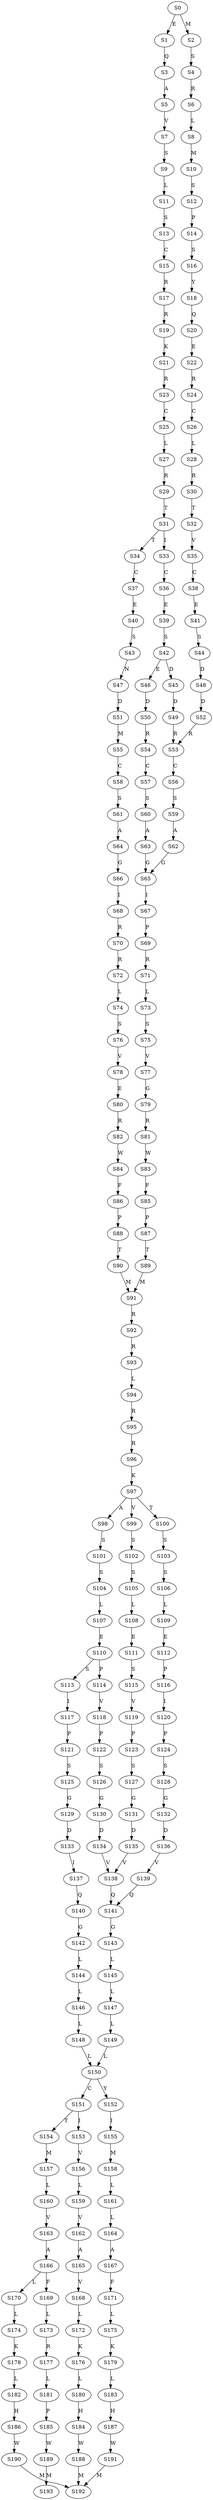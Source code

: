 strict digraph  {
	S0 -> S1 [ label = E ];
	S0 -> S2 [ label = M ];
	S1 -> S3 [ label = Q ];
	S2 -> S4 [ label = S ];
	S3 -> S5 [ label = A ];
	S4 -> S6 [ label = R ];
	S5 -> S7 [ label = V ];
	S6 -> S8 [ label = L ];
	S7 -> S9 [ label = S ];
	S8 -> S10 [ label = M ];
	S9 -> S11 [ label = L ];
	S10 -> S12 [ label = S ];
	S11 -> S13 [ label = S ];
	S12 -> S14 [ label = P ];
	S13 -> S15 [ label = C ];
	S14 -> S16 [ label = S ];
	S15 -> S17 [ label = R ];
	S16 -> S18 [ label = Y ];
	S17 -> S19 [ label = R ];
	S18 -> S20 [ label = Q ];
	S19 -> S21 [ label = K ];
	S20 -> S22 [ label = E ];
	S21 -> S23 [ label = R ];
	S22 -> S24 [ label = R ];
	S23 -> S25 [ label = C ];
	S24 -> S26 [ label = C ];
	S25 -> S27 [ label = L ];
	S26 -> S28 [ label = L ];
	S27 -> S29 [ label = R ];
	S28 -> S30 [ label = R ];
	S29 -> S31 [ label = T ];
	S30 -> S32 [ label = T ];
	S31 -> S33 [ label = I ];
	S31 -> S34 [ label = T ];
	S32 -> S35 [ label = V ];
	S33 -> S36 [ label = C ];
	S34 -> S37 [ label = C ];
	S35 -> S38 [ label = C ];
	S36 -> S39 [ label = E ];
	S37 -> S40 [ label = E ];
	S38 -> S41 [ label = E ];
	S39 -> S42 [ label = S ];
	S40 -> S43 [ label = S ];
	S41 -> S44 [ label = S ];
	S42 -> S45 [ label = D ];
	S42 -> S46 [ label = E ];
	S43 -> S47 [ label = N ];
	S44 -> S48 [ label = D ];
	S45 -> S49 [ label = D ];
	S46 -> S50 [ label = D ];
	S47 -> S51 [ label = D ];
	S48 -> S52 [ label = D ];
	S49 -> S53 [ label = R ];
	S50 -> S54 [ label = R ];
	S51 -> S55 [ label = M ];
	S52 -> S53 [ label = R ];
	S53 -> S56 [ label = C ];
	S54 -> S57 [ label = C ];
	S55 -> S58 [ label = C ];
	S56 -> S59 [ label = S ];
	S57 -> S60 [ label = S ];
	S58 -> S61 [ label = S ];
	S59 -> S62 [ label = A ];
	S60 -> S63 [ label = A ];
	S61 -> S64 [ label = A ];
	S62 -> S65 [ label = G ];
	S63 -> S65 [ label = G ];
	S64 -> S66 [ label = G ];
	S65 -> S67 [ label = I ];
	S66 -> S68 [ label = I ];
	S67 -> S69 [ label = P ];
	S68 -> S70 [ label = R ];
	S69 -> S71 [ label = R ];
	S70 -> S72 [ label = R ];
	S71 -> S73 [ label = L ];
	S72 -> S74 [ label = L ];
	S73 -> S75 [ label = S ];
	S74 -> S76 [ label = S ];
	S75 -> S77 [ label = V ];
	S76 -> S78 [ label = V ];
	S77 -> S79 [ label = G ];
	S78 -> S80 [ label = E ];
	S79 -> S81 [ label = R ];
	S80 -> S82 [ label = R ];
	S81 -> S83 [ label = W ];
	S82 -> S84 [ label = W ];
	S83 -> S85 [ label = F ];
	S84 -> S86 [ label = F ];
	S85 -> S87 [ label = P ];
	S86 -> S88 [ label = P ];
	S87 -> S89 [ label = T ];
	S88 -> S90 [ label = T ];
	S89 -> S91 [ label = M ];
	S90 -> S91 [ label = M ];
	S91 -> S92 [ label = R ];
	S92 -> S93 [ label = R ];
	S93 -> S94 [ label = L ];
	S94 -> S95 [ label = R ];
	S95 -> S96 [ label = R ];
	S96 -> S97 [ label = K ];
	S97 -> S98 [ label = A ];
	S97 -> S99 [ label = V ];
	S97 -> S100 [ label = T ];
	S98 -> S101 [ label = S ];
	S99 -> S102 [ label = S ];
	S100 -> S103 [ label = S ];
	S101 -> S104 [ label = S ];
	S102 -> S105 [ label = S ];
	S103 -> S106 [ label = S ];
	S104 -> S107 [ label = L ];
	S105 -> S108 [ label = L ];
	S106 -> S109 [ label = L ];
	S107 -> S110 [ label = E ];
	S108 -> S111 [ label = E ];
	S109 -> S112 [ label = E ];
	S110 -> S113 [ label = S ];
	S110 -> S114 [ label = P ];
	S111 -> S115 [ label = S ];
	S112 -> S116 [ label = P ];
	S113 -> S117 [ label = I ];
	S114 -> S118 [ label = V ];
	S115 -> S119 [ label = V ];
	S116 -> S120 [ label = I ];
	S117 -> S121 [ label = P ];
	S118 -> S122 [ label = P ];
	S119 -> S123 [ label = P ];
	S120 -> S124 [ label = P ];
	S121 -> S125 [ label = S ];
	S122 -> S126 [ label = S ];
	S123 -> S127 [ label = S ];
	S124 -> S128 [ label = S ];
	S125 -> S129 [ label = G ];
	S126 -> S130 [ label = G ];
	S127 -> S131 [ label = G ];
	S128 -> S132 [ label = G ];
	S129 -> S133 [ label = D ];
	S130 -> S134 [ label = D ];
	S131 -> S135 [ label = D ];
	S132 -> S136 [ label = D ];
	S133 -> S137 [ label = I ];
	S134 -> S138 [ label = V ];
	S135 -> S138 [ label = V ];
	S136 -> S139 [ label = V ];
	S137 -> S140 [ label = Q ];
	S138 -> S141 [ label = Q ];
	S139 -> S141 [ label = Q ];
	S140 -> S142 [ label = G ];
	S141 -> S143 [ label = G ];
	S142 -> S144 [ label = L ];
	S143 -> S145 [ label = L ];
	S144 -> S146 [ label = L ];
	S145 -> S147 [ label = L ];
	S146 -> S148 [ label = L ];
	S147 -> S149 [ label = L ];
	S148 -> S150 [ label = L ];
	S149 -> S150 [ label = L ];
	S150 -> S151 [ label = C ];
	S150 -> S152 [ label = Y ];
	S151 -> S153 [ label = I ];
	S151 -> S154 [ label = T ];
	S152 -> S155 [ label = I ];
	S153 -> S156 [ label = V ];
	S154 -> S157 [ label = M ];
	S155 -> S158 [ label = M ];
	S156 -> S159 [ label = L ];
	S157 -> S160 [ label = L ];
	S158 -> S161 [ label = L ];
	S159 -> S162 [ label = V ];
	S160 -> S163 [ label = V ];
	S161 -> S164 [ label = L ];
	S162 -> S165 [ label = A ];
	S163 -> S166 [ label = A ];
	S164 -> S167 [ label = A ];
	S165 -> S168 [ label = V ];
	S166 -> S169 [ label = F ];
	S166 -> S170 [ label = L ];
	S167 -> S171 [ label = F ];
	S168 -> S172 [ label = L ];
	S169 -> S173 [ label = L ];
	S170 -> S174 [ label = L ];
	S171 -> S175 [ label = L ];
	S172 -> S176 [ label = K ];
	S173 -> S177 [ label = R ];
	S174 -> S178 [ label = K ];
	S175 -> S179 [ label = K ];
	S176 -> S180 [ label = L ];
	S177 -> S181 [ label = L ];
	S178 -> S182 [ label = L ];
	S179 -> S183 [ label = L ];
	S180 -> S184 [ label = H ];
	S181 -> S185 [ label = P ];
	S182 -> S186 [ label = H ];
	S183 -> S187 [ label = H ];
	S184 -> S188 [ label = W ];
	S185 -> S189 [ label = W ];
	S186 -> S190 [ label = W ];
	S187 -> S191 [ label = W ];
	S188 -> S192 [ label = M ];
	S189 -> S193 [ label = M ];
	S190 -> S192 [ label = M ];
	S191 -> S192 [ label = M ];
}
